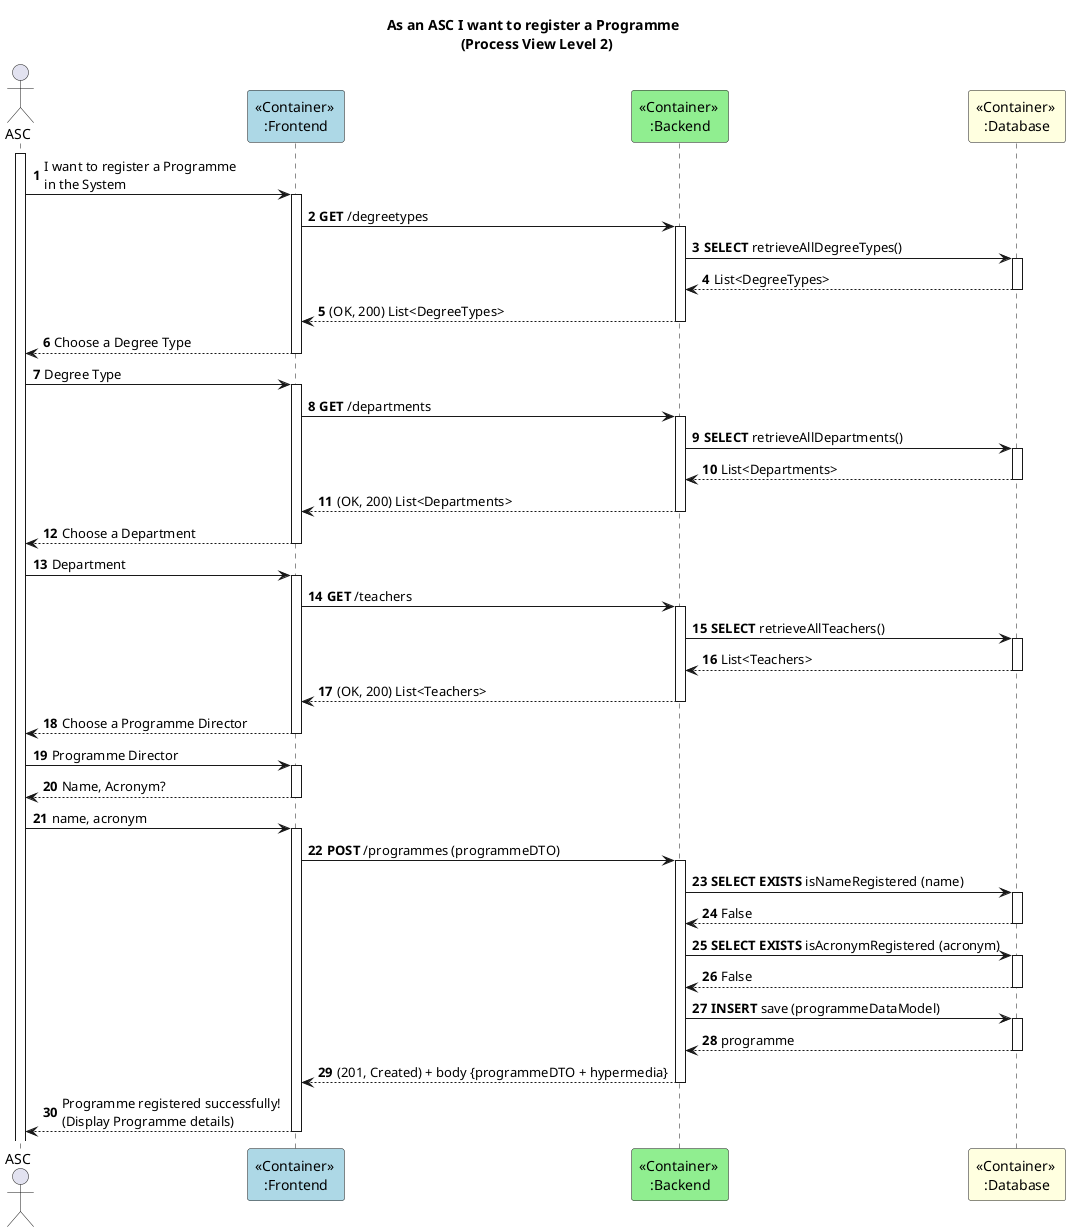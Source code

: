 @startuml

autonumber

title As an ASC I want to register a Programme \n (Process View Level 2)

actor ASC as Admin
participant "<<Container>> \n:Frontend" as FE #lightblue
participant "<<Container>> \n:Backend" as BE #lightgreen
participant "<<Container>> \n:Database" as BD #lightyellow

activate Admin
Admin -> FE ++: I want to register a Programme \nin the System
FE -> BE ++: **GET** /degreetypes
BE -> BD ++: **SELECT** retrieveAllDegreeTypes()
BD --> BE --: List<DegreeTypes>
BE --> FE --: (OK, 200) List<DegreeTypes>
FE --> Admin --: Choose a Degree Type
Admin -> FE ++: Degree Type

FE -> BE ++: **GET** /departments
BE -> BD ++: **SELECT** retrieveAllDepartments()
BD --> BE --: List<Departments>
BE --> FE --: (OK, 200) List<Departments>
FE --> Admin --: Choose a Department
Admin -> FE ++: Department

FE -> BE ++: **GET** /teachers
BE -> BD ++: **SELECT** retrieveAllTeachers()
BD --> BE --: List<Teachers>
BE --> FE --: (OK, 200) List<Teachers>
FE --> Admin --: Choose a Programme Director
Admin -> FE ++: Programme Director

FE --> Admin --: Name, Acronym?
Admin -> FE ++: name, acronym
FE -> BE ++: **POST** /programmes (programmeDTO)
BE -> BD ++: **SELECT EXISTS** isNameRegistered (name)
BD --> BE --: False
BE -> BD ++: **SELECT EXISTS** isAcronymRegistered (acronym)
BD --> BE --: False
BE -> BD ++: **INSERT** save (programmeDataModel)
BD --> BE --: programme
BE --> FE --: (201, Created) + body {programmeDTO + hypermedia}
FE --> Admin --: Programme registered successfully! \n(Display Programme details)

@enduml